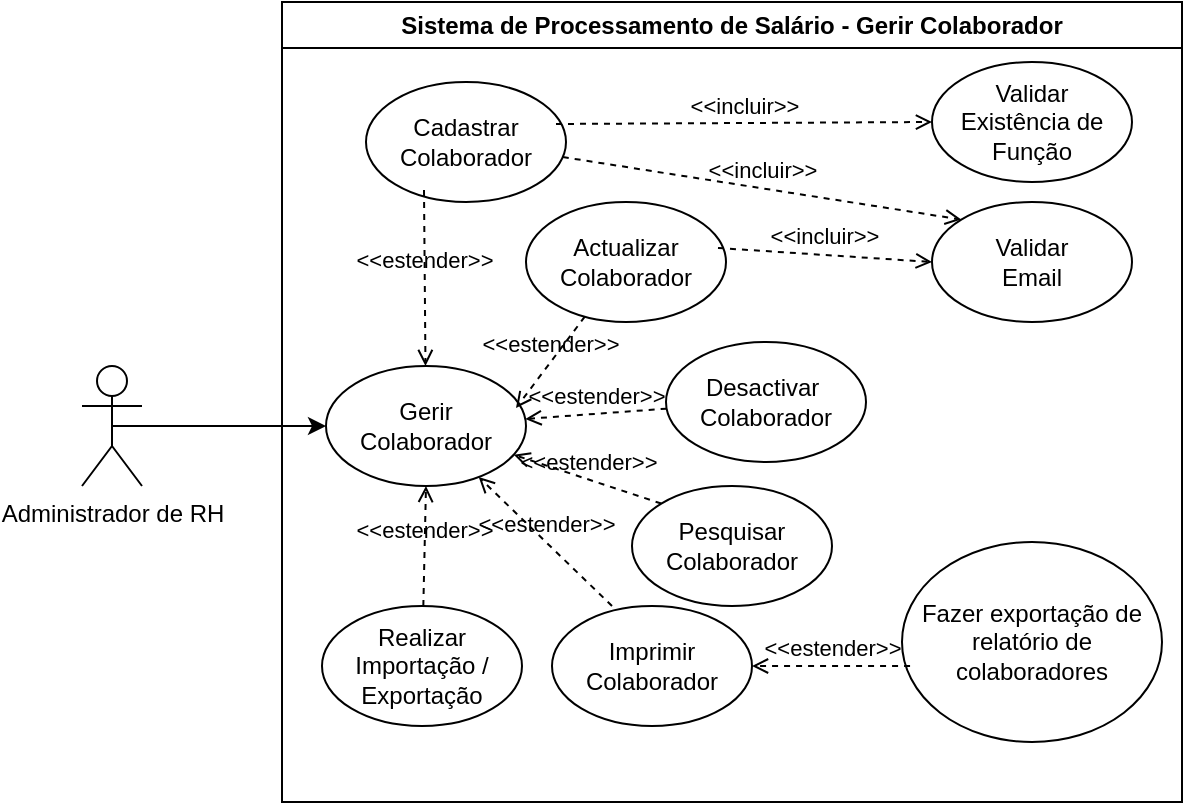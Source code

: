 <mxfile version="27.0.9">
  <diagram name="Página-1" id="FojTh0W5zqZUxjxtluHg">
    <mxGraphModel dx="1111" dy="529" grid="1" gridSize="10" guides="1" tooltips="1" connect="1" arrows="1" fold="1" page="1" pageScale="1" pageWidth="850" pageHeight="1100" math="0" shadow="0">
      <root>
        <mxCell id="0" />
        <mxCell id="1" parent="0" />
        <mxCell id="mOoil3UXg39VozKLvSYW-22" style="edgeStyle=orthogonalEdgeStyle;rounded=0;orthogonalLoop=1;jettySize=auto;html=1;exitX=0.5;exitY=0.5;exitDx=0;exitDy=0;exitPerimeter=0;entryX=0;entryY=0.5;entryDx=0;entryDy=0;" edge="1" parent="1" source="mOoil3UXg39VozKLvSYW-1" target="mOoil3UXg39VozKLvSYW-7">
          <mxGeometry relative="1" as="geometry" />
        </mxCell>
        <mxCell id="mOoil3UXg39VozKLvSYW-1" value="Administrador de RH" style="shape=umlActor;verticalLabelPosition=bottom;verticalAlign=top;html=1;outlineConnect=0;" vertex="1" parent="1">
          <mxGeometry x="190" y="252" width="30" height="60" as="geometry" />
        </mxCell>
        <mxCell id="mOoil3UXg39VozKLvSYW-11" value="Sistema de Processamento de Salário - Gerir Colaborador" style="swimlane;whiteSpace=wrap;html=1;" vertex="1" parent="1">
          <mxGeometry x="290" y="70" width="450" height="400" as="geometry" />
        </mxCell>
        <mxCell id="mOoil3UXg39VozKLvSYW-7" value="Gerir&lt;div&gt;Colaborador&lt;/div&gt;" style="ellipse;whiteSpace=wrap;html=1;" vertex="1" parent="mOoil3UXg39VozKLvSYW-11">
          <mxGeometry x="22" y="182" width="100" height="60" as="geometry" />
        </mxCell>
        <mxCell id="mOoil3UXg39VozKLvSYW-25" value="Cadastrar Colaborador" style="ellipse;whiteSpace=wrap;html=1;" vertex="1" parent="mOoil3UXg39VozKLvSYW-11">
          <mxGeometry x="42" y="40" width="100" height="60" as="geometry" />
        </mxCell>
        <mxCell id="mOoil3UXg39VozKLvSYW-26" value="Actualizar Colaborador" style="ellipse;whiteSpace=wrap;html=1;" vertex="1" parent="mOoil3UXg39VozKLvSYW-11">
          <mxGeometry x="122" y="100" width="100" height="60" as="geometry" />
        </mxCell>
        <mxCell id="mOoil3UXg39VozKLvSYW-27" value="Validar&lt;div&gt;Email&lt;/div&gt;" style="ellipse;whiteSpace=wrap;html=1;" vertex="1" parent="mOoil3UXg39VozKLvSYW-11">
          <mxGeometry x="325" y="100" width="100" height="60" as="geometry" />
        </mxCell>
        <mxCell id="mOoil3UXg39VozKLvSYW-28" value="Validar&lt;div&gt;Existência de&lt;/div&gt;&lt;div&gt;Função&lt;/div&gt;" style="ellipse;whiteSpace=wrap;html=1;" vertex="1" parent="mOoil3UXg39VozKLvSYW-11">
          <mxGeometry x="325" y="30" width="100" height="60" as="geometry" />
        </mxCell>
        <mxCell id="mOoil3UXg39VozKLvSYW-29" value="Imprimir&lt;br&gt;&lt;div&gt;&lt;span style=&quot;background-color: transparent; color: light-dark(rgb(0, 0, 0), rgb(255, 255, 255));&quot;&gt;Colaborador&lt;/span&gt;&lt;/div&gt;" style="ellipse;whiteSpace=wrap;html=1;" vertex="1" parent="mOoil3UXg39VozKLvSYW-11">
          <mxGeometry x="135" y="302" width="100" height="60" as="geometry" />
        </mxCell>
        <mxCell id="mOoil3UXg39VozKLvSYW-30" value="Pesquisar&lt;br&gt;&lt;div&gt;Colaborador&lt;/div&gt;" style="ellipse;whiteSpace=wrap;html=1;" vertex="1" parent="mOoil3UXg39VozKLvSYW-11">
          <mxGeometry x="175" y="242" width="100" height="60" as="geometry" />
        </mxCell>
        <mxCell id="mOoil3UXg39VozKLvSYW-31" value="Desactivar&amp;nbsp;&lt;div&gt;&lt;span style=&quot;background-color: transparent; color: light-dark(rgb(0, 0, 0), rgb(255, 255, 255));&quot;&gt;Colaborador&lt;/span&gt;&lt;/div&gt;" style="ellipse;whiteSpace=wrap;html=1;" vertex="1" parent="mOoil3UXg39VozKLvSYW-11">
          <mxGeometry x="192" y="170" width="100" height="60" as="geometry" />
        </mxCell>
        <mxCell id="mOoil3UXg39VozKLvSYW-33" value="Realizar Importação / Exportação" style="ellipse;whiteSpace=wrap;html=1;" vertex="1" parent="mOoil3UXg39VozKLvSYW-11">
          <mxGeometry x="20" y="302" width="100" height="60" as="geometry" />
        </mxCell>
        <mxCell id="mOoil3UXg39VozKLvSYW-34" value="&amp;lt;&amp;lt;estender&amp;gt;&amp;gt;" style="html=1;verticalAlign=bottom;labelBackgroundColor=none;endArrow=open;endFill=0;dashed=1;rounded=0;exitX=0.29;exitY=0.9;exitDx=0;exitDy=0;exitPerimeter=0;" edge="1" parent="mOoil3UXg39VozKLvSYW-11" source="mOoil3UXg39VozKLvSYW-25" target="mOoil3UXg39VozKLvSYW-7">
          <mxGeometry width="160" relative="1" as="geometry">
            <mxPoint x="60" y="210" as="sourcePoint" />
            <mxPoint x="220" y="210" as="targetPoint" />
          </mxGeometry>
        </mxCell>
        <mxCell id="mOoil3UXg39VozKLvSYW-35" value="&amp;lt;&amp;lt;estender&amp;gt;&amp;gt;" style="html=1;verticalAlign=bottom;labelBackgroundColor=none;endArrow=open;endFill=0;dashed=1;rounded=0;entryX=0.95;entryY=0.35;entryDx=0;entryDy=0;entryPerimeter=0;" edge="1" parent="mOoil3UXg39VozKLvSYW-11" source="mOoil3UXg39VozKLvSYW-26" target="mOoil3UXg39VozKLvSYW-7">
          <mxGeometry width="160" relative="1" as="geometry">
            <mxPoint x="124" y="94" as="sourcePoint" />
            <mxPoint x="92" y="171" as="targetPoint" />
          </mxGeometry>
        </mxCell>
        <mxCell id="mOoil3UXg39VozKLvSYW-36" value="&amp;lt;&amp;lt;estender&amp;gt;&amp;gt;" style="html=1;verticalAlign=bottom;labelBackgroundColor=none;endArrow=open;endFill=0;dashed=1;rounded=0;" edge="1" parent="mOoil3UXg39VozKLvSYW-11" source="mOoil3UXg39VozKLvSYW-31" target="mOoil3UXg39VozKLvSYW-7">
          <mxGeometry width="160" relative="1" as="geometry">
            <mxPoint x="216" y="132" as="sourcePoint" />
            <mxPoint x="125" y="191" as="targetPoint" />
          </mxGeometry>
        </mxCell>
        <mxCell id="mOoil3UXg39VozKLvSYW-37" value="&amp;lt;&amp;lt;estender&amp;gt;&amp;gt;" style="html=1;verticalAlign=bottom;labelBackgroundColor=none;endArrow=open;endFill=0;dashed=1;rounded=0;exitX=0;exitY=0;exitDx=0;exitDy=0;" edge="1" parent="mOoil3UXg39VozKLvSYW-11" source="mOoil3UXg39VozKLvSYW-30" target="mOoil3UXg39VozKLvSYW-7">
          <mxGeometry width="160" relative="1" as="geometry">
            <mxPoint x="200" y="193" as="sourcePoint" />
            <mxPoint x="130" y="197" as="targetPoint" />
          </mxGeometry>
        </mxCell>
        <mxCell id="mOoil3UXg39VozKLvSYW-38" value="&amp;lt;&amp;lt;estender&amp;gt;&amp;gt;" style="html=1;verticalAlign=bottom;labelBackgroundColor=none;endArrow=open;endFill=0;dashed=1;rounded=0;entryX=0.5;entryY=1;entryDx=0;entryDy=0;" edge="1" parent="mOoil3UXg39VozKLvSYW-11" source="mOoil3UXg39VozKLvSYW-33" target="mOoil3UXg39VozKLvSYW-7">
          <mxGeometry x="-0.016" width="160" relative="1" as="geometry">
            <mxPoint x="215" y="239" as="sourcePoint" />
            <mxPoint x="125" y="213" as="targetPoint" />
            <mxPoint as="offset" />
          </mxGeometry>
        </mxCell>
        <mxCell id="mOoil3UXg39VozKLvSYW-39" value="&amp;lt;&amp;lt;estender&amp;gt;&amp;gt;" style="html=1;verticalAlign=bottom;labelBackgroundColor=none;endArrow=open;endFill=0;dashed=1;rounded=0;exitX=0.3;exitY=0;exitDx=0;exitDy=0;exitPerimeter=0;" edge="1" parent="mOoil3UXg39VozKLvSYW-11" source="mOoil3UXg39VozKLvSYW-29" target="mOoil3UXg39VozKLvSYW-7">
          <mxGeometry width="160" relative="1" as="geometry">
            <mxPoint x="215" y="239" as="sourcePoint" />
            <mxPoint x="125" y="213" as="targetPoint" />
          </mxGeometry>
        </mxCell>
        <mxCell id="mOoil3UXg39VozKLvSYW-41" value="&amp;lt;&amp;lt;incluir&amp;gt;&amp;gt;" style="html=1;verticalAlign=bottom;labelBackgroundColor=none;endArrow=open;endFill=0;dashed=1;rounded=0;entryX=0;entryY=0.5;entryDx=0;entryDy=0;exitX=0.95;exitY=0.35;exitDx=0;exitDy=0;exitPerimeter=0;" edge="1" parent="mOoil3UXg39VozKLvSYW-11" source="mOoil3UXg39VozKLvSYW-25" target="mOoil3UXg39VozKLvSYW-28">
          <mxGeometry width="160" relative="1" as="geometry">
            <mxPoint x="60" y="210" as="sourcePoint" />
            <mxPoint x="220" y="210" as="targetPoint" />
          </mxGeometry>
        </mxCell>
        <mxCell id="mOoil3UXg39VozKLvSYW-43" value="&amp;lt;&amp;lt;incluir&amp;gt;&amp;gt;" style="html=1;verticalAlign=bottom;labelBackgroundColor=none;endArrow=open;endFill=0;dashed=1;rounded=0;entryX=0;entryY=0;entryDx=0;entryDy=0;" edge="1" parent="mOoil3UXg39VozKLvSYW-11" source="mOoil3UXg39VozKLvSYW-25" target="mOoil3UXg39VozKLvSYW-27">
          <mxGeometry width="160" relative="1" as="geometry">
            <mxPoint x="192" y="83" as="sourcePoint" />
            <mxPoint x="355" y="70" as="targetPoint" />
          </mxGeometry>
        </mxCell>
        <mxCell id="mOoil3UXg39VozKLvSYW-44" value="&amp;lt;&amp;lt;incluir&amp;gt;&amp;gt;" style="html=1;verticalAlign=bottom;labelBackgroundColor=none;endArrow=open;endFill=0;dashed=1;rounded=0;entryX=0;entryY=0.5;entryDx=0;entryDy=0;exitX=0.96;exitY=0.383;exitDx=0;exitDy=0;exitPerimeter=0;" edge="1" parent="mOoil3UXg39VozKLvSYW-11" source="mOoil3UXg39VozKLvSYW-26" target="mOoil3UXg39VozKLvSYW-27">
          <mxGeometry width="160" relative="1" as="geometry">
            <mxPoint x="196" y="98" as="sourcePoint" />
            <mxPoint x="381" y="122" as="targetPoint" />
          </mxGeometry>
        </mxCell>
        <mxCell id="mOoil3UXg39VozKLvSYW-45" value="Fazer exportação de relatório de colaboradores" style="ellipse;whiteSpace=wrap;html=1;" vertex="1" parent="mOoil3UXg39VozKLvSYW-11">
          <mxGeometry x="310" y="270" width="130" height="100" as="geometry" />
        </mxCell>
        <mxCell id="mOoil3UXg39VozKLvSYW-46" value="&amp;lt;&amp;lt;estender&amp;gt;&amp;gt;" style="html=1;verticalAlign=bottom;labelBackgroundColor=none;endArrow=open;endFill=0;dashed=1;rounded=0;exitX=0.031;exitY=0.62;exitDx=0;exitDy=0;exitPerimeter=0;" edge="1" parent="mOoil3UXg39VozKLvSYW-11" source="mOoil3UXg39VozKLvSYW-45" target="mOoil3UXg39VozKLvSYW-29">
          <mxGeometry width="160" relative="1" as="geometry">
            <mxPoint x="182" y="312" as="sourcePoint" />
            <mxPoint x="110" y="247" as="targetPoint" />
          </mxGeometry>
        </mxCell>
      </root>
    </mxGraphModel>
  </diagram>
</mxfile>
